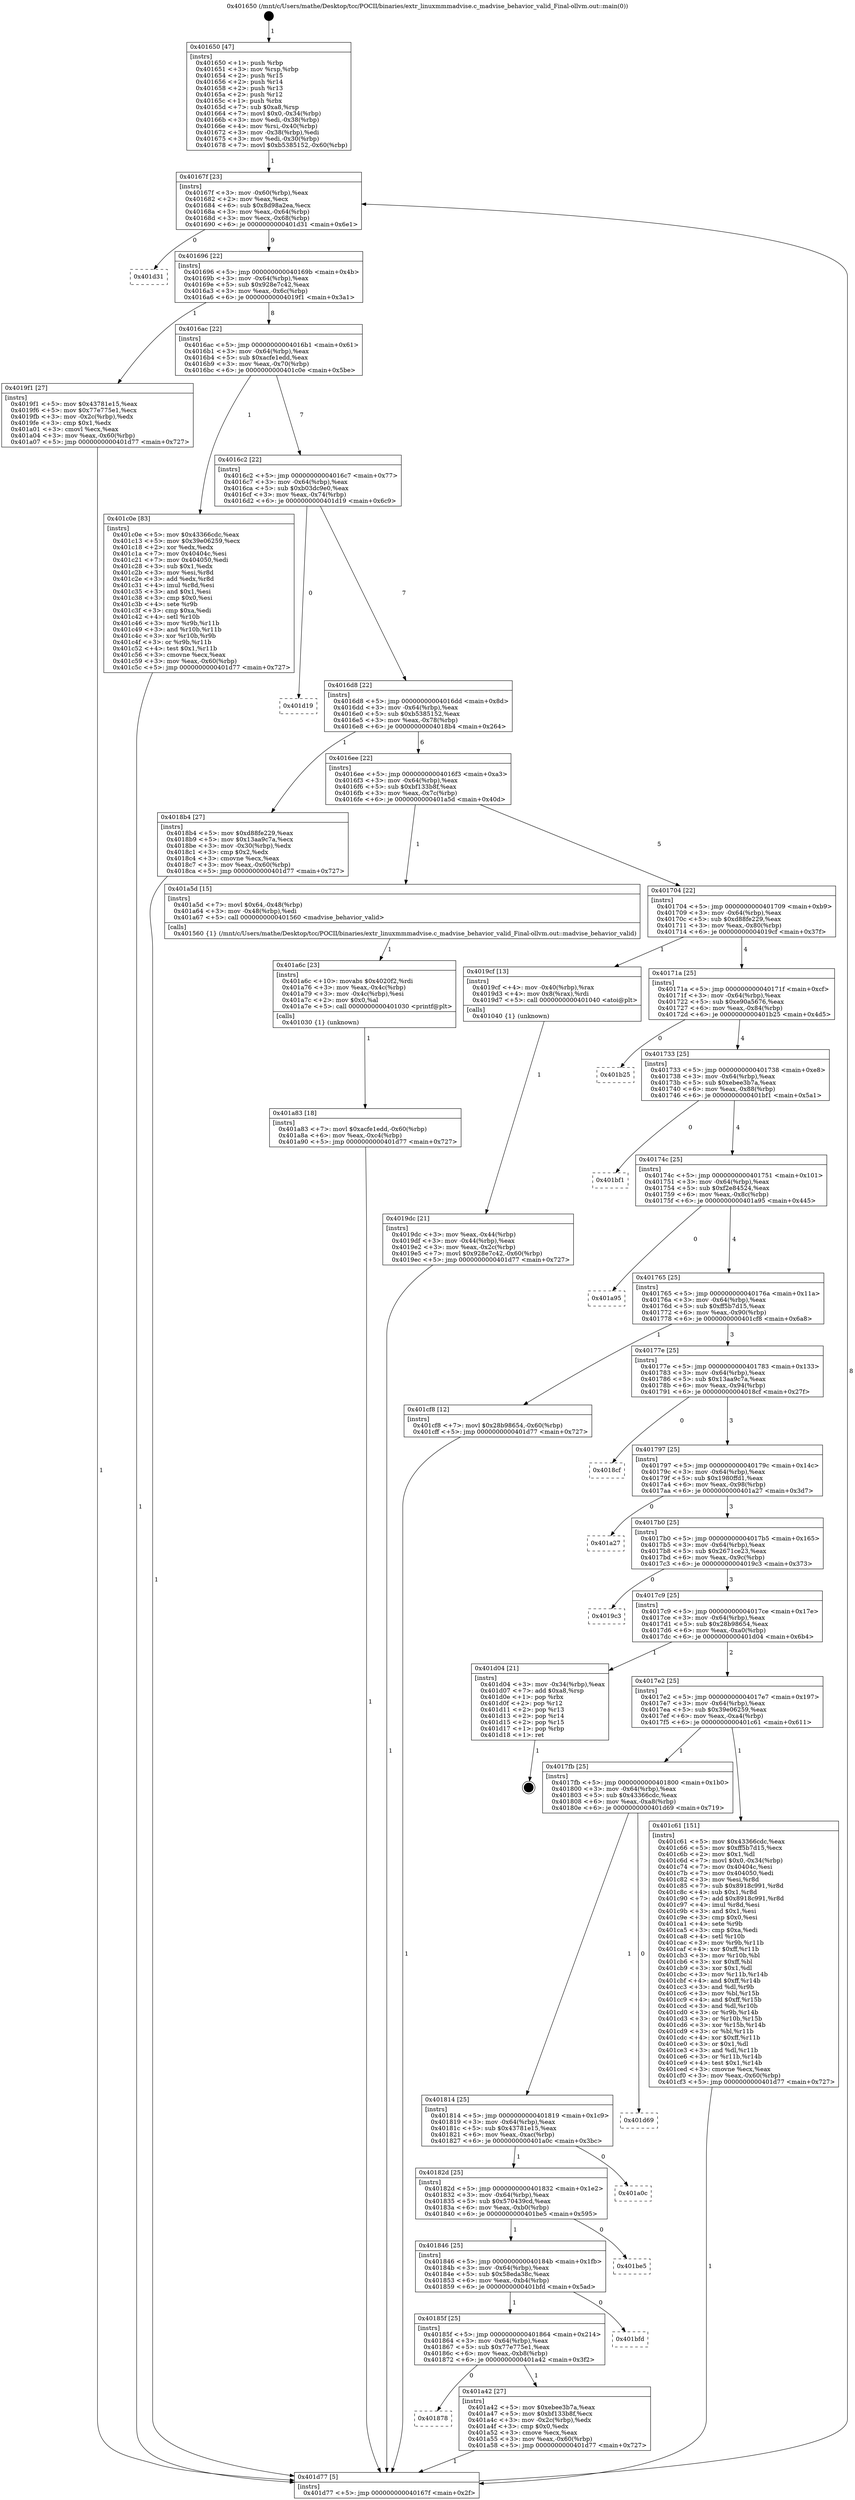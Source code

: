 digraph "0x401650" {
  label = "0x401650 (/mnt/c/Users/mathe/Desktop/tcc/POCII/binaries/extr_linuxmmmadvise.c_madvise_behavior_valid_Final-ollvm.out::main(0))"
  labelloc = "t"
  node[shape=record]

  Entry [label="",width=0.3,height=0.3,shape=circle,fillcolor=black,style=filled]
  "0x40167f" [label="{
     0x40167f [23]\l
     | [instrs]\l
     &nbsp;&nbsp;0x40167f \<+3\>: mov -0x60(%rbp),%eax\l
     &nbsp;&nbsp;0x401682 \<+2\>: mov %eax,%ecx\l
     &nbsp;&nbsp;0x401684 \<+6\>: sub $0x8d98a2ea,%ecx\l
     &nbsp;&nbsp;0x40168a \<+3\>: mov %eax,-0x64(%rbp)\l
     &nbsp;&nbsp;0x40168d \<+3\>: mov %ecx,-0x68(%rbp)\l
     &nbsp;&nbsp;0x401690 \<+6\>: je 0000000000401d31 \<main+0x6e1\>\l
  }"]
  "0x401d31" [label="{
     0x401d31\l
  }", style=dashed]
  "0x401696" [label="{
     0x401696 [22]\l
     | [instrs]\l
     &nbsp;&nbsp;0x401696 \<+5\>: jmp 000000000040169b \<main+0x4b\>\l
     &nbsp;&nbsp;0x40169b \<+3\>: mov -0x64(%rbp),%eax\l
     &nbsp;&nbsp;0x40169e \<+5\>: sub $0x928e7c42,%eax\l
     &nbsp;&nbsp;0x4016a3 \<+3\>: mov %eax,-0x6c(%rbp)\l
     &nbsp;&nbsp;0x4016a6 \<+6\>: je 00000000004019f1 \<main+0x3a1\>\l
  }"]
  Exit [label="",width=0.3,height=0.3,shape=circle,fillcolor=black,style=filled,peripheries=2]
  "0x4019f1" [label="{
     0x4019f1 [27]\l
     | [instrs]\l
     &nbsp;&nbsp;0x4019f1 \<+5\>: mov $0x43781e15,%eax\l
     &nbsp;&nbsp;0x4019f6 \<+5\>: mov $0x77e775e1,%ecx\l
     &nbsp;&nbsp;0x4019fb \<+3\>: mov -0x2c(%rbp),%edx\l
     &nbsp;&nbsp;0x4019fe \<+3\>: cmp $0x1,%edx\l
     &nbsp;&nbsp;0x401a01 \<+3\>: cmovl %ecx,%eax\l
     &nbsp;&nbsp;0x401a04 \<+3\>: mov %eax,-0x60(%rbp)\l
     &nbsp;&nbsp;0x401a07 \<+5\>: jmp 0000000000401d77 \<main+0x727\>\l
  }"]
  "0x4016ac" [label="{
     0x4016ac [22]\l
     | [instrs]\l
     &nbsp;&nbsp;0x4016ac \<+5\>: jmp 00000000004016b1 \<main+0x61\>\l
     &nbsp;&nbsp;0x4016b1 \<+3\>: mov -0x64(%rbp),%eax\l
     &nbsp;&nbsp;0x4016b4 \<+5\>: sub $0xacfe1edd,%eax\l
     &nbsp;&nbsp;0x4016b9 \<+3\>: mov %eax,-0x70(%rbp)\l
     &nbsp;&nbsp;0x4016bc \<+6\>: je 0000000000401c0e \<main+0x5be\>\l
  }"]
  "0x401a83" [label="{
     0x401a83 [18]\l
     | [instrs]\l
     &nbsp;&nbsp;0x401a83 \<+7\>: movl $0xacfe1edd,-0x60(%rbp)\l
     &nbsp;&nbsp;0x401a8a \<+6\>: mov %eax,-0xc4(%rbp)\l
     &nbsp;&nbsp;0x401a90 \<+5\>: jmp 0000000000401d77 \<main+0x727\>\l
  }"]
  "0x401c0e" [label="{
     0x401c0e [83]\l
     | [instrs]\l
     &nbsp;&nbsp;0x401c0e \<+5\>: mov $0x43366cdc,%eax\l
     &nbsp;&nbsp;0x401c13 \<+5\>: mov $0x39e06259,%ecx\l
     &nbsp;&nbsp;0x401c18 \<+2\>: xor %edx,%edx\l
     &nbsp;&nbsp;0x401c1a \<+7\>: mov 0x40404c,%esi\l
     &nbsp;&nbsp;0x401c21 \<+7\>: mov 0x404050,%edi\l
     &nbsp;&nbsp;0x401c28 \<+3\>: sub $0x1,%edx\l
     &nbsp;&nbsp;0x401c2b \<+3\>: mov %esi,%r8d\l
     &nbsp;&nbsp;0x401c2e \<+3\>: add %edx,%r8d\l
     &nbsp;&nbsp;0x401c31 \<+4\>: imul %r8d,%esi\l
     &nbsp;&nbsp;0x401c35 \<+3\>: and $0x1,%esi\l
     &nbsp;&nbsp;0x401c38 \<+3\>: cmp $0x0,%esi\l
     &nbsp;&nbsp;0x401c3b \<+4\>: sete %r9b\l
     &nbsp;&nbsp;0x401c3f \<+3\>: cmp $0xa,%edi\l
     &nbsp;&nbsp;0x401c42 \<+4\>: setl %r10b\l
     &nbsp;&nbsp;0x401c46 \<+3\>: mov %r9b,%r11b\l
     &nbsp;&nbsp;0x401c49 \<+3\>: and %r10b,%r11b\l
     &nbsp;&nbsp;0x401c4c \<+3\>: xor %r10b,%r9b\l
     &nbsp;&nbsp;0x401c4f \<+3\>: or %r9b,%r11b\l
     &nbsp;&nbsp;0x401c52 \<+4\>: test $0x1,%r11b\l
     &nbsp;&nbsp;0x401c56 \<+3\>: cmovne %ecx,%eax\l
     &nbsp;&nbsp;0x401c59 \<+3\>: mov %eax,-0x60(%rbp)\l
     &nbsp;&nbsp;0x401c5c \<+5\>: jmp 0000000000401d77 \<main+0x727\>\l
  }"]
  "0x4016c2" [label="{
     0x4016c2 [22]\l
     | [instrs]\l
     &nbsp;&nbsp;0x4016c2 \<+5\>: jmp 00000000004016c7 \<main+0x77\>\l
     &nbsp;&nbsp;0x4016c7 \<+3\>: mov -0x64(%rbp),%eax\l
     &nbsp;&nbsp;0x4016ca \<+5\>: sub $0xb03dc9e0,%eax\l
     &nbsp;&nbsp;0x4016cf \<+3\>: mov %eax,-0x74(%rbp)\l
     &nbsp;&nbsp;0x4016d2 \<+6\>: je 0000000000401d19 \<main+0x6c9\>\l
  }"]
  "0x401a6c" [label="{
     0x401a6c [23]\l
     | [instrs]\l
     &nbsp;&nbsp;0x401a6c \<+10\>: movabs $0x4020f2,%rdi\l
     &nbsp;&nbsp;0x401a76 \<+3\>: mov %eax,-0x4c(%rbp)\l
     &nbsp;&nbsp;0x401a79 \<+3\>: mov -0x4c(%rbp),%esi\l
     &nbsp;&nbsp;0x401a7c \<+2\>: mov $0x0,%al\l
     &nbsp;&nbsp;0x401a7e \<+5\>: call 0000000000401030 \<printf@plt\>\l
     | [calls]\l
     &nbsp;&nbsp;0x401030 \{1\} (unknown)\l
  }"]
  "0x401d19" [label="{
     0x401d19\l
  }", style=dashed]
  "0x4016d8" [label="{
     0x4016d8 [22]\l
     | [instrs]\l
     &nbsp;&nbsp;0x4016d8 \<+5\>: jmp 00000000004016dd \<main+0x8d\>\l
     &nbsp;&nbsp;0x4016dd \<+3\>: mov -0x64(%rbp),%eax\l
     &nbsp;&nbsp;0x4016e0 \<+5\>: sub $0xb5385152,%eax\l
     &nbsp;&nbsp;0x4016e5 \<+3\>: mov %eax,-0x78(%rbp)\l
     &nbsp;&nbsp;0x4016e8 \<+6\>: je 00000000004018b4 \<main+0x264\>\l
  }"]
  "0x401878" [label="{
     0x401878\l
  }", style=dashed]
  "0x4018b4" [label="{
     0x4018b4 [27]\l
     | [instrs]\l
     &nbsp;&nbsp;0x4018b4 \<+5\>: mov $0xd88fe229,%eax\l
     &nbsp;&nbsp;0x4018b9 \<+5\>: mov $0x13aa9c7a,%ecx\l
     &nbsp;&nbsp;0x4018be \<+3\>: mov -0x30(%rbp),%edx\l
     &nbsp;&nbsp;0x4018c1 \<+3\>: cmp $0x2,%edx\l
     &nbsp;&nbsp;0x4018c4 \<+3\>: cmovne %ecx,%eax\l
     &nbsp;&nbsp;0x4018c7 \<+3\>: mov %eax,-0x60(%rbp)\l
     &nbsp;&nbsp;0x4018ca \<+5\>: jmp 0000000000401d77 \<main+0x727\>\l
  }"]
  "0x4016ee" [label="{
     0x4016ee [22]\l
     | [instrs]\l
     &nbsp;&nbsp;0x4016ee \<+5\>: jmp 00000000004016f3 \<main+0xa3\>\l
     &nbsp;&nbsp;0x4016f3 \<+3\>: mov -0x64(%rbp),%eax\l
     &nbsp;&nbsp;0x4016f6 \<+5\>: sub $0xbf133b8f,%eax\l
     &nbsp;&nbsp;0x4016fb \<+3\>: mov %eax,-0x7c(%rbp)\l
     &nbsp;&nbsp;0x4016fe \<+6\>: je 0000000000401a5d \<main+0x40d\>\l
  }"]
  "0x401d77" [label="{
     0x401d77 [5]\l
     | [instrs]\l
     &nbsp;&nbsp;0x401d77 \<+5\>: jmp 000000000040167f \<main+0x2f\>\l
  }"]
  "0x401650" [label="{
     0x401650 [47]\l
     | [instrs]\l
     &nbsp;&nbsp;0x401650 \<+1\>: push %rbp\l
     &nbsp;&nbsp;0x401651 \<+3\>: mov %rsp,%rbp\l
     &nbsp;&nbsp;0x401654 \<+2\>: push %r15\l
     &nbsp;&nbsp;0x401656 \<+2\>: push %r14\l
     &nbsp;&nbsp;0x401658 \<+2\>: push %r13\l
     &nbsp;&nbsp;0x40165a \<+2\>: push %r12\l
     &nbsp;&nbsp;0x40165c \<+1\>: push %rbx\l
     &nbsp;&nbsp;0x40165d \<+7\>: sub $0xa8,%rsp\l
     &nbsp;&nbsp;0x401664 \<+7\>: movl $0x0,-0x34(%rbp)\l
     &nbsp;&nbsp;0x40166b \<+3\>: mov %edi,-0x38(%rbp)\l
     &nbsp;&nbsp;0x40166e \<+4\>: mov %rsi,-0x40(%rbp)\l
     &nbsp;&nbsp;0x401672 \<+3\>: mov -0x38(%rbp),%edi\l
     &nbsp;&nbsp;0x401675 \<+3\>: mov %edi,-0x30(%rbp)\l
     &nbsp;&nbsp;0x401678 \<+7\>: movl $0xb5385152,-0x60(%rbp)\l
  }"]
  "0x401a42" [label="{
     0x401a42 [27]\l
     | [instrs]\l
     &nbsp;&nbsp;0x401a42 \<+5\>: mov $0xebee3b7a,%eax\l
     &nbsp;&nbsp;0x401a47 \<+5\>: mov $0xbf133b8f,%ecx\l
     &nbsp;&nbsp;0x401a4c \<+3\>: mov -0x2c(%rbp),%edx\l
     &nbsp;&nbsp;0x401a4f \<+3\>: cmp $0x0,%edx\l
     &nbsp;&nbsp;0x401a52 \<+3\>: cmove %ecx,%eax\l
     &nbsp;&nbsp;0x401a55 \<+3\>: mov %eax,-0x60(%rbp)\l
     &nbsp;&nbsp;0x401a58 \<+5\>: jmp 0000000000401d77 \<main+0x727\>\l
  }"]
  "0x401a5d" [label="{
     0x401a5d [15]\l
     | [instrs]\l
     &nbsp;&nbsp;0x401a5d \<+7\>: movl $0x64,-0x48(%rbp)\l
     &nbsp;&nbsp;0x401a64 \<+3\>: mov -0x48(%rbp),%edi\l
     &nbsp;&nbsp;0x401a67 \<+5\>: call 0000000000401560 \<madvise_behavior_valid\>\l
     | [calls]\l
     &nbsp;&nbsp;0x401560 \{1\} (/mnt/c/Users/mathe/Desktop/tcc/POCII/binaries/extr_linuxmmmadvise.c_madvise_behavior_valid_Final-ollvm.out::madvise_behavior_valid)\l
  }"]
  "0x401704" [label="{
     0x401704 [22]\l
     | [instrs]\l
     &nbsp;&nbsp;0x401704 \<+5\>: jmp 0000000000401709 \<main+0xb9\>\l
     &nbsp;&nbsp;0x401709 \<+3\>: mov -0x64(%rbp),%eax\l
     &nbsp;&nbsp;0x40170c \<+5\>: sub $0xd88fe229,%eax\l
     &nbsp;&nbsp;0x401711 \<+3\>: mov %eax,-0x80(%rbp)\l
     &nbsp;&nbsp;0x401714 \<+6\>: je 00000000004019cf \<main+0x37f\>\l
  }"]
  "0x40185f" [label="{
     0x40185f [25]\l
     | [instrs]\l
     &nbsp;&nbsp;0x40185f \<+5\>: jmp 0000000000401864 \<main+0x214\>\l
     &nbsp;&nbsp;0x401864 \<+3\>: mov -0x64(%rbp),%eax\l
     &nbsp;&nbsp;0x401867 \<+5\>: sub $0x77e775e1,%eax\l
     &nbsp;&nbsp;0x40186c \<+6\>: mov %eax,-0xb8(%rbp)\l
     &nbsp;&nbsp;0x401872 \<+6\>: je 0000000000401a42 \<main+0x3f2\>\l
  }"]
  "0x4019cf" [label="{
     0x4019cf [13]\l
     | [instrs]\l
     &nbsp;&nbsp;0x4019cf \<+4\>: mov -0x40(%rbp),%rax\l
     &nbsp;&nbsp;0x4019d3 \<+4\>: mov 0x8(%rax),%rdi\l
     &nbsp;&nbsp;0x4019d7 \<+5\>: call 0000000000401040 \<atoi@plt\>\l
     | [calls]\l
     &nbsp;&nbsp;0x401040 \{1\} (unknown)\l
  }"]
  "0x40171a" [label="{
     0x40171a [25]\l
     | [instrs]\l
     &nbsp;&nbsp;0x40171a \<+5\>: jmp 000000000040171f \<main+0xcf\>\l
     &nbsp;&nbsp;0x40171f \<+3\>: mov -0x64(%rbp),%eax\l
     &nbsp;&nbsp;0x401722 \<+5\>: sub $0xe90a5676,%eax\l
     &nbsp;&nbsp;0x401727 \<+6\>: mov %eax,-0x84(%rbp)\l
     &nbsp;&nbsp;0x40172d \<+6\>: je 0000000000401b25 \<main+0x4d5\>\l
  }"]
  "0x4019dc" [label="{
     0x4019dc [21]\l
     | [instrs]\l
     &nbsp;&nbsp;0x4019dc \<+3\>: mov %eax,-0x44(%rbp)\l
     &nbsp;&nbsp;0x4019df \<+3\>: mov -0x44(%rbp),%eax\l
     &nbsp;&nbsp;0x4019e2 \<+3\>: mov %eax,-0x2c(%rbp)\l
     &nbsp;&nbsp;0x4019e5 \<+7\>: movl $0x928e7c42,-0x60(%rbp)\l
     &nbsp;&nbsp;0x4019ec \<+5\>: jmp 0000000000401d77 \<main+0x727\>\l
  }"]
  "0x401bfd" [label="{
     0x401bfd\l
  }", style=dashed]
  "0x401b25" [label="{
     0x401b25\l
  }", style=dashed]
  "0x401733" [label="{
     0x401733 [25]\l
     | [instrs]\l
     &nbsp;&nbsp;0x401733 \<+5\>: jmp 0000000000401738 \<main+0xe8\>\l
     &nbsp;&nbsp;0x401738 \<+3\>: mov -0x64(%rbp),%eax\l
     &nbsp;&nbsp;0x40173b \<+5\>: sub $0xebee3b7a,%eax\l
     &nbsp;&nbsp;0x401740 \<+6\>: mov %eax,-0x88(%rbp)\l
     &nbsp;&nbsp;0x401746 \<+6\>: je 0000000000401bf1 \<main+0x5a1\>\l
  }"]
  "0x401846" [label="{
     0x401846 [25]\l
     | [instrs]\l
     &nbsp;&nbsp;0x401846 \<+5\>: jmp 000000000040184b \<main+0x1fb\>\l
     &nbsp;&nbsp;0x40184b \<+3\>: mov -0x64(%rbp),%eax\l
     &nbsp;&nbsp;0x40184e \<+5\>: sub $0x58eda38c,%eax\l
     &nbsp;&nbsp;0x401853 \<+6\>: mov %eax,-0xb4(%rbp)\l
     &nbsp;&nbsp;0x401859 \<+6\>: je 0000000000401bfd \<main+0x5ad\>\l
  }"]
  "0x401bf1" [label="{
     0x401bf1\l
  }", style=dashed]
  "0x40174c" [label="{
     0x40174c [25]\l
     | [instrs]\l
     &nbsp;&nbsp;0x40174c \<+5\>: jmp 0000000000401751 \<main+0x101\>\l
     &nbsp;&nbsp;0x401751 \<+3\>: mov -0x64(%rbp),%eax\l
     &nbsp;&nbsp;0x401754 \<+5\>: sub $0xf2e84524,%eax\l
     &nbsp;&nbsp;0x401759 \<+6\>: mov %eax,-0x8c(%rbp)\l
     &nbsp;&nbsp;0x40175f \<+6\>: je 0000000000401a95 \<main+0x445\>\l
  }"]
  "0x401be5" [label="{
     0x401be5\l
  }", style=dashed]
  "0x401a95" [label="{
     0x401a95\l
  }", style=dashed]
  "0x401765" [label="{
     0x401765 [25]\l
     | [instrs]\l
     &nbsp;&nbsp;0x401765 \<+5\>: jmp 000000000040176a \<main+0x11a\>\l
     &nbsp;&nbsp;0x40176a \<+3\>: mov -0x64(%rbp),%eax\l
     &nbsp;&nbsp;0x40176d \<+5\>: sub $0xff5b7d15,%eax\l
     &nbsp;&nbsp;0x401772 \<+6\>: mov %eax,-0x90(%rbp)\l
     &nbsp;&nbsp;0x401778 \<+6\>: je 0000000000401cf8 \<main+0x6a8\>\l
  }"]
  "0x40182d" [label="{
     0x40182d [25]\l
     | [instrs]\l
     &nbsp;&nbsp;0x40182d \<+5\>: jmp 0000000000401832 \<main+0x1e2\>\l
     &nbsp;&nbsp;0x401832 \<+3\>: mov -0x64(%rbp),%eax\l
     &nbsp;&nbsp;0x401835 \<+5\>: sub $0x570439cd,%eax\l
     &nbsp;&nbsp;0x40183a \<+6\>: mov %eax,-0xb0(%rbp)\l
     &nbsp;&nbsp;0x401840 \<+6\>: je 0000000000401be5 \<main+0x595\>\l
  }"]
  "0x401cf8" [label="{
     0x401cf8 [12]\l
     | [instrs]\l
     &nbsp;&nbsp;0x401cf8 \<+7\>: movl $0x28b98654,-0x60(%rbp)\l
     &nbsp;&nbsp;0x401cff \<+5\>: jmp 0000000000401d77 \<main+0x727\>\l
  }"]
  "0x40177e" [label="{
     0x40177e [25]\l
     | [instrs]\l
     &nbsp;&nbsp;0x40177e \<+5\>: jmp 0000000000401783 \<main+0x133\>\l
     &nbsp;&nbsp;0x401783 \<+3\>: mov -0x64(%rbp),%eax\l
     &nbsp;&nbsp;0x401786 \<+5\>: sub $0x13aa9c7a,%eax\l
     &nbsp;&nbsp;0x40178b \<+6\>: mov %eax,-0x94(%rbp)\l
     &nbsp;&nbsp;0x401791 \<+6\>: je 00000000004018cf \<main+0x27f\>\l
  }"]
  "0x401a0c" [label="{
     0x401a0c\l
  }", style=dashed]
  "0x4018cf" [label="{
     0x4018cf\l
  }", style=dashed]
  "0x401797" [label="{
     0x401797 [25]\l
     | [instrs]\l
     &nbsp;&nbsp;0x401797 \<+5\>: jmp 000000000040179c \<main+0x14c\>\l
     &nbsp;&nbsp;0x40179c \<+3\>: mov -0x64(%rbp),%eax\l
     &nbsp;&nbsp;0x40179f \<+5\>: sub $0x1980ffd1,%eax\l
     &nbsp;&nbsp;0x4017a4 \<+6\>: mov %eax,-0x98(%rbp)\l
     &nbsp;&nbsp;0x4017aa \<+6\>: je 0000000000401a27 \<main+0x3d7\>\l
  }"]
  "0x401814" [label="{
     0x401814 [25]\l
     | [instrs]\l
     &nbsp;&nbsp;0x401814 \<+5\>: jmp 0000000000401819 \<main+0x1c9\>\l
     &nbsp;&nbsp;0x401819 \<+3\>: mov -0x64(%rbp),%eax\l
     &nbsp;&nbsp;0x40181c \<+5\>: sub $0x43781e15,%eax\l
     &nbsp;&nbsp;0x401821 \<+6\>: mov %eax,-0xac(%rbp)\l
     &nbsp;&nbsp;0x401827 \<+6\>: je 0000000000401a0c \<main+0x3bc\>\l
  }"]
  "0x401a27" [label="{
     0x401a27\l
  }", style=dashed]
  "0x4017b0" [label="{
     0x4017b0 [25]\l
     | [instrs]\l
     &nbsp;&nbsp;0x4017b0 \<+5\>: jmp 00000000004017b5 \<main+0x165\>\l
     &nbsp;&nbsp;0x4017b5 \<+3\>: mov -0x64(%rbp),%eax\l
     &nbsp;&nbsp;0x4017b8 \<+5\>: sub $0x2671ce23,%eax\l
     &nbsp;&nbsp;0x4017bd \<+6\>: mov %eax,-0x9c(%rbp)\l
     &nbsp;&nbsp;0x4017c3 \<+6\>: je 00000000004019c3 \<main+0x373\>\l
  }"]
  "0x401d69" [label="{
     0x401d69\l
  }", style=dashed]
  "0x4019c3" [label="{
     0x4019c3\l
  }", style=dashed]
  "0x4017c9" [label="{
     0x4017c9 [25]\l
     | [instrs]\l
     &nbsp;&nbsp;0x4017c9 \<+5\>: jmp 00000000004017ce \<main+0x17e\>\l
     &nbsp;&nbsp;0x4017ce \<+3\>: mov -0x64(%rbp),%eax\l
     &nbsp;&nbsp;0x4017d1 \<+5\>: sub $0x28b98654,%eax\l
     &nbsp;&nbsp;0x4017d6 \<+6\>: mov %eax,-0xa0(%rbp)\l
     &nbsp;&nbsp;0x4017dc \<+6\>: je 0000000000401d04 \<main+0x6b4\>\l
  }"]
  "0x4017fb" [label="{
     0x4017fb [25]\l
     | [instrs]\l
     &nbsp;&nbsp;0x4017fb \<+5\>: jmp 0000000000401800 \<main+0x1b0\>\l
     &nbsp;&nbsp;0x401800 \<+3\>: mov -0x64(%rbp),%eax\l
     &nbsp;&nbsp;0x401803 \<+5\>: sub $0x43366cdc,%eax\l
     &nbsp;&nbsp;0x401808 \<+6\>: mov %eax,-0xa8(%rbp)\l
     &nbsp;&nbsp;0x40180e \<+6\>: je 0000000000401d69 \<main+0x719\>\l
  }"]
  "0x401d04" [label="{
     0x401d04 [21]\l
     | [instrs]\l
     &nbsp;&nbsp;0x401d04 \<+3\>: mov -0x34(%rbp),%eax\l
     &nbsp;&nbsp;0x401d07 \<+7\>: add $0xa8,%rsp\l
     &nbsp;&nbsp;0x401d0e \<+1\>: pop %rbx\l
     &nbsp;&nbsp;0x401d0f \<+2\>: pop %r12\l
     &nbsp;&nbsp;0x401d11 \<+2\>: pop %r13\l
     &nbsp;&nbsp;0x401d13 \<+2\>: pop %r14\l
     &nbsp;&nbsp;0x401d15 \<+2\>: pop %r15\l
     &nbsp;&nbsp;0x401d17 \<+1\>: pop %rbp\l
     &nbsp;&nbsp;0x401d18 \<+1\>: ret\l
  }"]
  "0x4017e2" [label="{
     0x4017e2 [25]\l
     | [instrs]\l
     &nbsp;&nbsp;0x4017e2 \<+5\>: jmp 00000000004017e7 \<main+0x197\>\l
     &nbsp;&nbsp;0x4017e7 \<+3\>: mov -0x64(%rbp),%eax\l
     &nbsp;&nbsp;0x4017ea \<+5\>: sub $0x39e06259,%eax\l
     &nbsp;&nbsp;0x4017ef \<+6\>: mov %eax,-0xa4(%rbp)\l
     &nbsp;&nbsp;0x4017f5 \<+6\>: je 0000000000401c61 \<main+0x611\>\l
  }"]
  "0x401c61" [label="{
     0x401c61 [151]\l
     | [instrs]\l
     &nbsp;&nbsp;0x401c61 \<+5\>: mov $0x43366cdc,%eax\l
     &nbsp;&nbsp;0x401c66 \<+5\>: mov $0xff5b7d15,%ecx\l
     &nbsp;&nbsp;0x401c6b \<+2\>: mov $0x1,%dl\l
     &nbsp;&nbsp;0x401c6d \<+7\>: movl $0x0,-0x34(%rbp)\l
     &nbsp;&nbsp;0x401c74 \<+7\>: mov 0x40404c,%esi\l
     &nbsp;&nbsp;0x401c7b \<+7\>: mov 0x404050,%edi\l
     &nbsp;&nbsp;0x401c82 \<+3\>: mov %esi,%r8d\l
     &nbsp;&nbsp;0x401c85 \<+7\>: sub $0x8918c991,%r8d\l
     &nbsp;&nbsp;0x401c8c \<+4\>: sub $0x1,%r8d\l
     &nbsp;&nbsp;0x401c90 \<+7\>: add $0x8918c991,%r8d\l
     &nbsp;&nbsp;0x401c97 \<+4\>: imul %r8d,%esi\l
     &nbsp;&nbsp;0x401c9b \<+3\>: and $0x1,%esi\l
     &nbsp;&nbsp;0x401c9e \<+3\>: cmp $0x0,%esi\l
     &nbsp;&nbsp;0x401ca1 \<+4\>: sete %r9b\l
     &nbsp;&nbsp;0x401ca5 \<+3\>: cmp $0xa,%edi\l
     &nbsp;&nbsp;0x401ca8 \<+4\>: setl %r10b\l
     &nbsp;&nbsp;0x401cac \<+3\>: mov %r9b,%r11b\l
     &nbsp;&nbsp;0x401caf \<+4\>: xor $0xff,%r11b\l
     &nbsp;&nbsp;0x401cb3 \<+3\>: mov %r10b,%bl\l
     &nbsp;&nbsp;0x401cb6 \<+3\>: xor $0xff,%bl\l
     &nbsp;&nbsp;0x401cb9 \<+3\>: xor $0x1,%dl\l
     &nbsp;&nbsp;0x401cbc \<+3\>: mov %r11b,%r14b\l
     &nbsp;&nbsp;0x401cbf \<+4\>: and $0xff,%r14b\l
     &nbsp;&nbsp;0x401cc3 \<+3\>: and %dl,%r9b\l
     &nbsp;&nbsp;0x401cc6 \<+3\>: mov %bl,%r15b\l
     &nbsp;&nbsp;0x401cc9 \<+4\>: and $0xff,%r15b\l
     &nbsp;&nbsp;0x401ccd \<+3\>: and %dl,%r10b\l
     &nbsp;&nbsp;0x401cd0 \<+3\>: or %r9b,%r14b\l
     &nbsp;&nbsp;0x401cd3 \<+3\>: or %r10b,%r15b\l
     &nbsp;&nbsp;0x401cd6 \<+3\>: xor %r15b,%r14b\l
     &nbsp;&nbsp;0x401cd9 \<+3\>: or %bl,%r11b\l
     &nbsp;&nbsp;0x401cdc \<+4\>: xor $0xff,%r11b\l
     &nbsp;&nbsp;0x401ce0 \<+3\>: or $0x1,%dl\l
     &nbsp;&nbsp;0x401ce3 \<+3\>: and %dl,%r11b\l
     &nbsp;&nbsp;0x401ce6 \<+3\>: or %r11b,%r14b\l
     &nbsp;&nbsp;0x401ce9 \<+4\>: test $0x1,%r14b\l
     &nbsp;&nbsp;0x401ced \<+3\>: cmovne %ecx,%eax\l
     &nbsp;&nbsp;0x401cf0 \<+3\>: mov %eax,-0x60(%rbp)\l
     &nbsp;&nbsp;0x401cf3 \<+5\>: jmp 0000000000401d77 \<main+0x727\>\l
  }"]
  Entry -> "0x401650" [label=" 1"]
  "0x40167f" -> "0x401d31" [label=" 0"]
  "0x40167f" -> "0x401696" [label=" 9"]
  "0x401d04" -> Exit [label=" 1"]
  "0x401696" -> "0x4019f1" [label=" 1"]
  "0x401696" -> "0x4016ac" [label=" 8"]
  "0x401cf8" -> "0x401d77" [label=" 1"]
  "0x4016ac" -> "0x401c0e" [label=" 1"]
  "0x4016ac" -> "0x4016c2" [label=" 7"]
  "0x401c61" -> "0x401d77" [label=" 1"]
  "0x4016c2" -> "0x401d19" [label=" 0"]
  "0x4016c2" -> "0x4016d8" [label=" 7"]
  "0x401c0e" -> "0x401d77" [label=" 1"]
  "0x4016d8" -> "0x4018b4" [label=" 1"]
  "0x4016d8" -> "0x4016ee" [label=" 6"]
  "0x4018b4" -> "0x401d77" [label=" 1"]
  "0x401650" -> "0x40167f" [label=" 1"]
  "0x401d77" -> "0x40167f" [label=" 8"]
  "0x401a83" -> "0x401d77" [label=" 1"]
  "0x4016ee" -> "0x401a5d" [label=" 1"]
  "0x4016ee" -> "0x401704" [label=" 5"]
  "0x401a6c" -> "0x401a83" [label=" 1"]
  "0x401704" -> "0x4019cf" [label=" 1"]
  "0x401704" -> "0x40171a" [label=" 4"]
  "0x4019cf" -> "0x4019dc" [label=" 1"]
  "0x4019dc" -> "0x401d77" [label=" 1"]
  "0x4019f1" -> "0x401d77" [label=" 1"]
  "0x401a42" -> "0x401d77" [label=" 1"]
  "0x40171a" -> "0x401b25" [label=" 0"]
  "0x40171a" -> "0x401733" [label=" 4"]
  "0x40185f" -> "0x401878" [label=" 0"]
  "0x401733" -> "0x401bf1" [label=" 0"]
  "0x401733" -> "0x40174c" [label=" 4"]
  "0x401a5d" -> "0x401a6c" [label=" 1"]
  "0x40174c" -> "0x401a95" [label=" 0"]
  "0x40174c" -> "0x401765" [label=" 4"]
  "0x401846" -> "0x40185f" [label=" 1"]
  "0x401765" -> "0x401cf8" [label=" 1"]
  "0x401765" -> "0x40177e" [label=" 3"]
  "0x40185f" -> "0x401a42" [label=" 1"]
  "0x40177e" -> "0x4018cf" [label=" 0"]
  "0x40177e" -> "0x401797" [label=" 3"]
  "0x40182d" -> "0x401846" [label=" 1"]
  "0x401797" -> "0x401a27" [label=" 0"]
  "0x401797" -> "0x4017b0" [label=" 3"]
  "0x401846" -> "0x401bfd" [label=" 0"]
  "0x4017b0" -> "0x4019c3" [label=" 0"]
  "0x4017b0" -> "0x4017c9" [label=" 3"]
  "0x401814" -> "0x40182d" [label=" 1"]
  "0x4017c9" -> "0x401d04" [label=" 1"]
  "0x4017c9" -> "0x4017e2" [label=" 2"]
  "0x40182d" -> "0x401be5" [label=" 0"]
  "0x4017e2" -> "0x401c61" [label=" 1"]
  "0x4017e2" -> "0x4017fb" [label=" 1"]
  "0x401814" -> "0x401a0c" [label=" 0"]
  "0x4017fb" -> "0x401d69" [label=" 0"]
  "0x4017fb" -> "0x401814" [label=" 1"]
}
